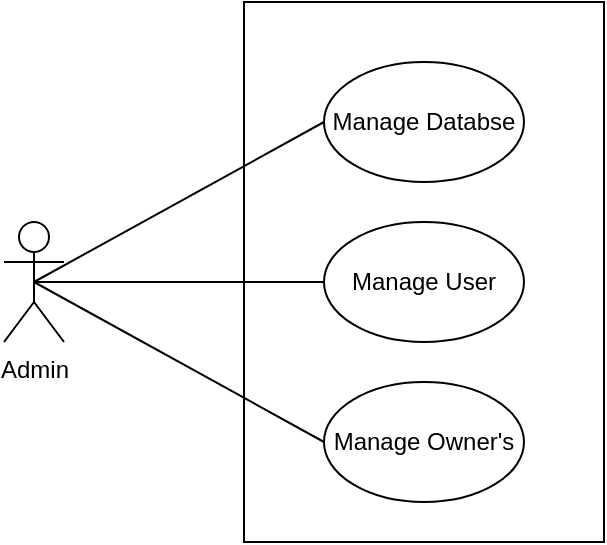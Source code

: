 <mxfile version="20.3.6" type="github">
  <diagram id="fElFLN0j0AT-Hj-ps2K8" name="Page-1">
    <mxGraphModel dx="992" dy="571" grid="1" gridSize="10" guides="1" tooltips="1" connect="1" arrows="1" fold="1" page="1" pageScale="1" pageWidth="850" pageHeight="1100" math="0" shadow="0">
      <root>
        <mxCell id="0" />
        <mxCell id="1" parent="0" />
        <mxCell id="jQKKsMbZL7x_OuYc7ReF-10" value="" style="verticalLabelPosition=bottom;verticalAlign=top;html=1;shape=mxgraph.basic.rect;fillColor2=none;strokeWidth=1;size=20;indent=5;fillColor=none;" vertex="1" parent="1">
          <mxGeometry x="280" y="80" width="180" height="270" as="geometry" />
        </mxCell>
        <mxCell id="jQKKsMbZL7x_OuYc7ReF-1" value="Manage Databse" style="ellipse;whiteSpace=wrap;html=1;" vertex="1" parent="1">
          <mxGeometry x="320" y="110" width="100" height="60" as="geometry" />
        </mxCell>
        <mxCell id="jQKKsMbZL7x_OuYc7ReF-2" value="Manage User" style="ellipse;whiteSpace=wrap;html=1;" vertex="1" parent="1">
          <mxGeometry x="320" y="190" width="100" height="60" as="geometry" />
        </mxCell>
        <mxCell id="jQKKsMbZL7x_OuYc7ReF-3" value="Manage Owner&#39;s" style="ellipse;whiteSpace=wrap;html=1;" vertex="1" parent="1">
          <mxGeometry x="320" y="270" width="100" height="60" as="geometry" />
        </mxCell>
        <mxCell id="jQKKsMbZL7x_OuYc7ReF-6" value="Admin" style="shape=umlActor;verticalLabelPosition=bottom;verticalAlign=top;html=1;outlineConnect=0;" vertex="1" parent="1">
          <mxGeometry x="160" y="190" width="30" height="60" as="geometry" />
        </mxCell>
        <mxCell id="jQKKsMbZL7x_OuYc7ReF-7" value="" style="endArrow=none;html=1;rounded=0;entryX=0;entryY=0.5;entryDx=0;entryDy=0;exitX=0.5;exitY=0.5;exitDx=0;exitDy=0;exitPerimeter=0;" edge="1" parent="1" source="jQKKsMbZL7x_OuYc7ReF-6" target="jQKKsMbZL7x_OuYc7ReF-1">
          <mxGeometry width="50" height="50" relative="1" as="geometry">
            <mxPoint x="540" y="230" as="sourcePoint" />
            <mxPoint x="590" y="180" as="targetPoint" />
          </mxGeometry>
        </mxCell>
        <mxCell id="jQKKsMbZL7x_OuYc7ReF-8" value="" style="endArrow=none;html=1;rounded=0;entryX=0;entryY=0.5;entryDx=0;entryDy=0;exitX=0.5;exitY=0.5;exitDx=0;exitDy=0;exitPerimeter=0;" edge="1" parent="1" source="jQKKsMbZL7x_OuYc7ReF-6" target="jQKKsMbZL7x_OuYc7ReF-2">
          <mxGeometry width="50" height="50" relative="1" as="geometry">
            <mxPoint x="540" y="230" as="sourcePoint" />
            <mxPoint x="590" y="180" as="targetPoint" />
          </mxGeometry>
        </mxCell>
        <mxCell id="jQKKsMbZL7x_OuYc7ReF-9" value="" style="endArrow=none;html=1;rounded=0;exitX=0.5;exitY=0.5;exitDx=0;exitDy=0;exitPerimeter=0;entryX=0;entryY=0.5;entryDx=0;entryDy=0;" edge="1" parent="1" source="jQKKsMbZL7x_OuYc7ReF-6" target="jQKKsMbZL7x_OuYc7ReF-3">
          <mxGeometry width="50" height="50" relative="1" as="geometry">
            <mxPoint x="540" y="230" as="sourcePoint" />
            <mxPoint x="590" y="180" as="targetPoint" />
          </mxGeometry>
        </mxCell>
      </root>
    </mxGraphModel>
  </diagram>
</mxfile>
